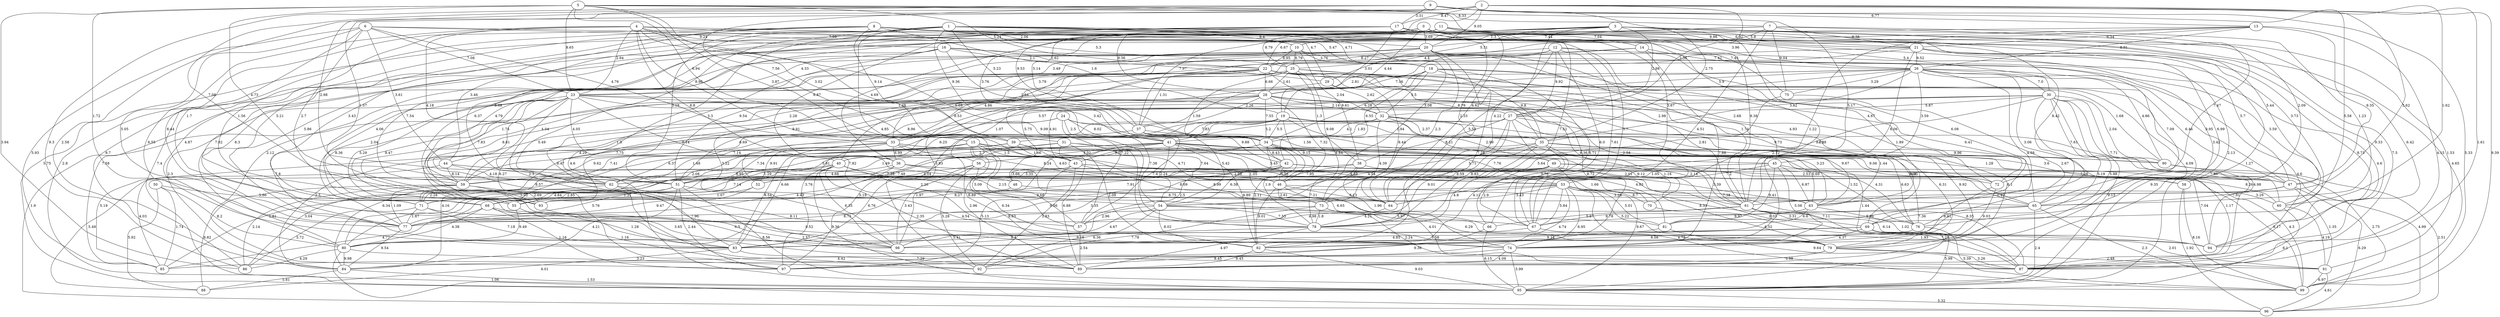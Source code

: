 graph G {
"0";
"1";
"2";
"3";
"4";
"5";
"6";
"7";
"8";
"9";
"10";
"11";
"12";
"13";
"14";
"15";
"16";
"17";
"18";
"19";
"20";
"21";
"22";
"23";
"24";
"25";
"26";
"27";
"28";
"29";
"30";
"31";
"32";
"33";
"34";
"35";
"36";
"37";
"38";
"39";
"40";
"41";
"42";
"43";
"44";
"45";
"46";
"47";
"48";
"49";
"50";
"51";
"52";
"53";
"54";
"55";
"56";
"57";
"58";
"59";
"60";
"61";
"62";
"63";
"64";
"65";
"66";
"67";
"68";
"69";
"70";
"71";
"72";
"73";
"74";
"75";
"76";
"77";
"78";
"79";
"80";
"81";
"82";
"83";
"84";
"85";
"86";
"87";
"88";
"89";
"90";
"91";
"92";
"93";
"94";
"95";
"96";
"97";
"98";
"99";
"26" -- "47" [label="9.95"];
"32" -- "54" [label="4.39"];
"22" -- "57" [label="7.22"];
"14" -- "74" [label="7.88"];
"61" -- "82" [label="6.52"];
"2" -- "84" [label="2.58"];
"29" -- "44" [label="2.28"];
"61" -- "76" [label="5.66"];
"9" -- "62" [label="7.08"];
"75" -- "78" [label="5.64"];
"54" -- "92" [label="6.36"];
"51" -- "74" [label="4.54"];
"52" -- "68" [label="1.07"];
"49" -- "78" [label="4.8"];
"42" -- "62" [label="5.35"];
"55" -- "80" [label="9.49"];
"17" -- "64" [label="2.33"];
"78" -- "98" [label="9.16"];
"2" -- "27" [label="2.36"];
"19" -- "39" [label="7.83"];
"84" -- "95" [label="1.53"];
"6" -- "23" [label="7.08"];
"28" -- "32" [label="2.14"];
"32" -- "35" [label="2.37"];
"61" -- "69" [label="3.31"];
"76" -- "99" [label="5.39"];
"9" -- "39" [label="7.56"];
"39" -- "85" [label="5.19"];
"1" -- "89" [label="2.13"];
"31" -- "51" [label="5.81"];
"78" -- "89" [label="4.97"];
"11" -- "41" [label="3.76"];
"74" -- "89" [label="4.09"];
"16" -- "60" [label="3.59"];
"3" -- "95" [label="1.27"];
"2" -- "99" [label="9.39"];
"31" -- "89" [label="6.88"];
"37" -- "54" [label="5.42"];
"20" -- "82" [label="7.28"];
"24" -- "59" [label="4.29"];
"46" -- "82" [label="9.01"];
"90" -- "99" [label="2.75"];
"15" -- "43" [label="1.5"];
"0" -- "36" [label="4.69"];
"68" -- "97" [label="1.16"];
"5" -- "43" [label="3.87"];
"61" -- "94" [label="6.14"];
"16" -- "29" [label="2.1"];
"23" -- "40" [label="4.05"];
"72" -- "74" [label="6.61"];
"4" -- "48" [label="8.8"];
"73" -- "92" [label="7.78"];
"41" -- "43" [label="9.0"];
"35" -- "61" [label="1.16"];
"8" -- "25" [label="5.3"];
"31" -- "70" [label="9.12"];
"40" -- "86" [label="3.04"];
"49" -- "52" [label="4.49"];
"67" -- "94" [label="1.93"];
"26" -- "30" [label="7.0"];
"21" -- "77" [label="2.04"];
"46" -- "63" [label="3.28"];
"3" -- "22" [label="6.67"];
"25" -- "37" [label="1.31"];
"32" -- "49" [label="2.99"];
"79" -- "91" [label="2.48"];
"3" -- "77" [label="5.86"];
"41" -- "54" [label="2.24"];
"74" -- "85" [label="4.42"];
"14" -- "26" [label="7.42"];
"18" -- "67" [label="8.71"];
"15" -- "57" [label="5.09"];
"20" -- "61" [label="1.74"];
"71" -- "83" [label="7.18"];
"1" -- "51" [label="3.18"];
"25" -- "46" [label="9.08"];
"26" -- "45" [label="3.59"];
"35" -- "90" [label="9.96"];
"22" -- "63" [label="4.28"];
"3" -- "37" [label="7.97"];
"12" -- "72" [label="4.67"];
"21" -- "26" [label="9.52"];
"73" -- "78" [label="1.8"];
"15" -- "84" [label="6.34"];
"0" -- "78" [label="7.52"];
"31" -- "46" [label="7.64"];
"40" -- "62" [label="8.95"];
"54" -- "82" [label="8.02"];
"17" -- "44" [label="3.46"];
"41" -- "63" [label="6.69"];
"42" -- "60" [label="8.26"];
"30" -- "64" [label="2.12"];
"31" -- "82" [label="2.09"];
"20" -- "85" [label="7.58"];
"0" -- "19" [label="4.44"];
"1" -- "18" [label="4.71"];
"41" -- "82" [label="8.89"];
"24" -- "54" [label="7.38"];
"46" -- "73" [label="2.61"];
"2" -- "51" [label="2.98"];
"26" -- "52" [label="8.96"];
"32" -- "79" [label="6.31"];
"53" -- "60" [label="3.29"];
"59" -- "89" [label="3.65"];
"10" -- "83" [label="5.29"];
"23" -- "55" [label="9.47"];
"36" -- "77" [label="4.43"];
"28" -- "34" [label="7.55"];
"49" -- "99" [label="6.17"];
"62" -- "83" [label="7.96"];
"1" -- "95" [label="4.6"];
"52" -- "77" [label="9.47"];
"17" -- "37" [label="9.53"];
"13" -- "87" [label="4.15"];
"37" -- "42" [label="9.88"];
"79" -- "87" [label="3.26"];
"26" -- "65" [label="3.06"];
"18" -- "34" [label="6.28"];
"16" -- "62" [label="3.3"];
"49" -- "95" [label="9.67"];
"65" -- "69" [label="7.36"];
"9" -- "17" [label="3.31"];
"40" -- "81" [label="9.68"];
"10" -- "22" [label="8.95"];
"51" -- "97" [label="2.44"];
"15" -- "53" [label="4.63"];
"19" -- "46" [label="9.15"];
"5" -- "15" [label="6.94"];
"70" -- "87" [label="7.28"];
"34" -- "68" [label="4.04"];
"8" -- "47" [label="5.44"];
"22" -- "35" [label="8.79"];
"20" -- "23" [label="3.49"];
"13" -- "80" [label="8.3"];
"5" -- "51" [label="4.73"];
"42" -- "46" [label="5.56"];
"1" -- "74" [label="8.73"];
"43" -- "47" [label="7.28"];
"64" -- "78" [label="4.21"];
"11" -- "28" [label="9.36"];
"26" -- "28" [label="5.9"];
"44" -- "70" [label="1.66"];
"0" -- "61" [label="9.38"];
"33" -- "65" [label="5.03"];
"60" -- "95" [label="6.1"];
"35" -- "87" [label="1.17"];
"59" -- "77" [label="1.09"];
"16" -- "22" [label="1.62"];
"28" -- "46" [label="7.32"];
"32" -- "41" [label="5.2"];
"22" -- "28" [label="6.66"];
"63" -- "67" [label="9.78"];
"1" -- "67" [label="5.7"];
"11" -- "63" [label="8.42"];
"5" -- "77" [label="1.72"];
"6" -- "85" [label="5.93"];
"40" -- "95" [label="9.36"];
"53" -- "67" [label="5.84"];
"30" -- "95" [label="9.13"];
"56" -- "98" [label="3.43"];
"11" -- "21" [label="6.92"];
"20" -- "72" [label="2.68"];
"0" -- "30" [label="5.4"];
"7" -- "75" [label="9.04"];
"33" -- "96" [label="4.99"];
"42" -- "93" [label="7.91"];
"15" -- "59" [label="8.47"];
"65" -- "99" [label="2.3"];
"71" -- "77" [label="1.67"];
"45" -- "81" [label="9.41"];
"19" -- "34" [label="5.5"];
"43" -- "97" [label="5.13"];
"22" -- "61" [label="2.81"];
"39" -- "66" [label="8.99"];
"28" -- "37" [label="2.26"];
"7" -- "21" [label="8.38"];
"31" -- "40" [label="2.7"];
"26" -- "90" [label="4.86"];
"38" -- "74" [label="1.96"];
"4" -- "78" [label="9.09"];
"34" -- "42" [label="8.43"];
"50" -- "80" [label="8.2"];
"35" -- "51" [label="1.49"];
"42" -- "58" [label="2.01"];
"12" -- "55" [label="1.74"];
"49" -- "62" [label="2.98"];
"58" -- "99" [label="8.16"];
"56" -- "79" [label="6.65"];
"43" -- "64" [label="8.09"];
"41" -- "80" [label="5.02"];
"33" -- "83" [label="8.54"];
"83" -- "89" [label="7.29"];
"1" -- "10" [label="9.4"];
"45" -- "74" [label="5.06"];
"91" -- "96" [label="4.61"];
"48" -- "65" [label="6.75"];
"25" -- "65" [label="6.41"];
"38" -- "77" [label="1.21"];
"36" -- "85" [label="1.81"];
"9" -- "13" [label="6.77"];
"18" -- "32" [label="5.5"];
"6" -- "71" [label="1.7"];
"36" -- "51" [label="4.68"];
"4" -- "83" [label="6.55"];
"13" -- "47" [label="9.35"];
"51" -- "99" [label="8.56"];
"11" -- "25" [label="8.79"];
"33" -- "84" [label="4.16"];
"69" -- "95" [label="5.99"];
"1" -- "37" [label="5.23"];
"47" -- "61" [label="1.42"];
"28" -- "59" [label="1.8"];
"2" -- "34" [label="5.14"];
"22" -- "33" [label="4.86"];
"5" -- "23" [label="8.65"];
"24" -- "84" [label="2.5"];
"30" -- "33" [label="5.57"];
"4" -- "60" [label="3.73"];
"38" -- "94" [label="7.04"];
"12" -- "37" [label="2.81"];
"8" -- "29" [label="4.7"];
"77" -- "84" [label="9.54"];
"42" -- "54" [label="6.38"];
"1" -- "98" [label="5.49"];
"30" -- "90" [label="2.04"];
"19" -- "83" [label="6.66"];
"12" -- "25" [label="4.4"];
"71" -- "86" [label="3.72"];
"69" -- "98" [label="9.14"];
"2" -- "61" [label="3.62"];
"14" -- "69" [label="1.89"];
"53" -- "54" [label="3.43"];
"23" -- "61" [label="8.36"];
"2" -- "87" [label="1.61"];
"17" -- "21" [label="9.98"];
"61" -- "77" [label="4.98"];
"26" -- "81" [label="4.58"];
"24" -- "65" [label="9.06"];
"23" -- "27" [label="1.48"];
"49" -- "79" [label="8.33"];
"41" -- "58" [label="3.6"];
"13" -- "33" [label="3.79"];
"13" -- "21" [label="6.34"];
"19" -- "62" [label="7.14"];
"56" -- "74" [label="6.34"];
"44" -- "85" [label="4.03"];
"68" -- "83" [label="1.28"];
"23" -- "92" [label="8.57"];
"53" -- "63" [label="7.38"];
"62" -- "74" [label="8.11"];
"1" -- "41" [label="9.36"];
"81" -- "87" [label="9.64"];
"82" -- "95" [label="9.03"];
"34" -- "78" [label="1.9"];
"32" -- "34" [label="4.1"];
"27" -- "90" [label="7.61"];
"29" -- "64" [label="8.44"];
"16" -- "59" [label="7.54"];
"39" -- "43" [label="1.66"];
"22" -- "97" [label="6.27"];
"37" -- "55" [label="7.41"];
"47" -- "91" [label="1.35"];
"69" -- "74" [label="4.37"];
"66" -- "92" [label="9.36"];
"19" -- "71" [label="9.62"];
"47" -- "65" [label="7.91"];
"80" -- "84" [label="9.98"];
"26" -- "48" [label="5.75"];
"12" -- "67" [label="7.61"];
"59" -- "93" [label="2.69"];
"25" -- "93" [label="9.14"];
"21" -- "47" [label="5.7"];
"36" -- "73" [label="2.15"];
"15" -- "89" [label="2.96"];
"33" -- "36" [label="6.99"];
"81" -- "98" [label="4.85"];
"30" -- "60" [label="7.71"];
"4" -- "55" [label="1.56"];
"36" -- "87" [label="8.35"];
"3" -- "69" [label="6.08"];
"54" -- "67" [label="5.97"];
"47" -- "96" [label="6.29"];
"10" -- "18" [label="3.76"];
"39" -- "62" [label="1.48"];
"19" -- "76" [label="6.93"];
"28" -- "97" [label="3.76"];
"8" -- "68" [label="5.21"];
"35" -- "76" [label="6.63"];
"71" -- "91" [label="2.57"];
"25" -- "38" [label="1.3"];
"4" -- "16" [label="9.24"];
"35" -- "82" [label="4.12"];
"0" -- "80" [label="4.87"];
"68" -- "85" [label="4.77"];
"15" -- "76" [label="1.52"];
"41" -- "45" [label="4.84"];
"48" -- "80" [label="8.75"];
"27" -- "78" [label="8.59"];
"40" -- "54" [label="2.26"];
"41" -- "55" [label="7.48"];
"37" -- "57" [label="7.4"];
"53" -- "70" [label="8.7"];
"41" -- "64" [label="1.05"];
"40" -- "98" [label="6.35"];
"12" -- "27" [label="9.92"];
"8" -- "75" [label="7.45"];
"13" -- "26" [label="8.91"];
"22" -- "79" [label="4.09"];
"11" -- "97" [label="2.12"];
"10" -- "65" [label="7.09"];
"60" -- "91" [label="4.19"];
"4" -- "31" [label="3.02"];
"73" -- "79" [label="6.29"];
"34" -- "53" [label="7.76"];
"1" -- "71" [label="3.43"];
"51" -- "77" [label="5.76"];
"41" -- "56" [label="4.02"];
"50" -- "85" [label="1.74"];
"28" -- "89" [label="8.1"];
"18" -- "42" [label="6.55"];
"42" -- "63" [label="3.39"];
"5" -- "73" [label="6.62"];
"74" -- "95" [label="5.99"];
"53" -- "79" [label="5.22"];
"67" -- "83" [label="5.41"];
"44" -- "87" [label="7.11"];
"14" -- "40" [label="5.69"];
"20" -- "59" [label="4.79"];
"34" -- "82" [label="2.11"];
"35" -- "64" [label="8.83"];
"84" -- "88" [label="5.61"];
"56" -- "59" [label="7.39"];
"5" -- "7" [label="8.33"];
"27" -- "38" [label="8.21"];
"6" -- "20" [label="7.59"];
"34" -- "76" [label="4.31"];
"8" -- "39" [label="9.14"];
"38" -- "78" [label="7.21"];
"3" -- "94" [label="6.42"];
"54" -- "78" [label="7.53"];
"8" -- "19" [label="1.6"];
"30" -- "74" [label="5.98"];
"49" -- "88" [label="5.49"];
"11" -- "14" [label="7.04"];
"45" -- "53" [label="7.2"];
"56" -- "83" [label="6.76"];
"90" -- "96" [label="2.51"];
"3" -- "10" [label="1.3"];
"9" -- "99" [label="5.33"];
"57" -- "89" [label="2.54"];
"8" -- "95" [label="7.4"];
"80" -- "86" [label="4.29"];
"26" -- "62" [label="9.91"];
"24" -- "34" [label="8.02"];
"9" -- "69" [label="5.58"];
"27" -- "63" [label="1.44"];
"28" -- "56" [label="1.07"];
"8" -- "46" [label="3.08"];
"20" -- "22" [label="8.27"];
"6" -- "33" [label="4.76"];
"26" -- "75" [label="3.29"];
"18" -- "28" [label="7.16"];
"53" -- "81" [label="5.01"];
"65" -- "95" [label="2.4"];
"27" -- "97" [label="5.19"];
"6" -- "93" [label="2.7"];
"30" -- "87" [label="4.98"];
"79" -- "97" [label="8.45"];
"69" -- "91" [label="2.01"];
"24" -- "41" [label="2.5"];
"1" -- "57" [label="4.85"];
"10" -- "68" [label="4.06"];
"4" -- "18" [label="5.47"];
"26" -- "35" [label="3.82"];
"33" -- "51" [label="7.34"];
"32" -- "40" [label="6.25"];
"5" -- "61" [label="5.17"];
"27" -- "64" [label="5.71"];
"41" -- "53" [label="5.45"];
"50" -- "88" [label="5.92"];
"5" -- "78" [label="9.53"];
"38" -- "52" [label="7.95"];
"30" -- "94" [label="7.86"];
"7" -- "72" [label="7.47"];
"68" -- "74" [label="9.52"];
"8" -- "77" [label="6.44"];
"11" -- "99" [label="4.65"];
"68" -- "80" [label="4.38"];
"25" -- "45" [label="2.98"];
"19" -- "35" [label="1.94"];
"35" -- "93" [label="4.54"];
"12" -- "73" [label="5.53"];
"62" -- "71" [label="2.28"];
"33" -- "52" [label="9.91"];
"23" -- "57" [label="7.82"];
"73" -- "77" [label="8.63"];
"54" -- "57" [label="2.96"];
"37" -- "95" [label="1.44"];
"13" -- "67" [label="1.22"];
"11" -- "95" [label="5.75"];
"9" -- "35" [label="2.75"];
"33" -- "46" [label="8.24"];
"16" -- "34" [label="2.64"];
"73" -- "87" [label="2.24"];
"54" -- "83" [label="4.67"];
"49" -- "67" [label="2.9"];
"3" -- "91" [label="1.53"];
"53" -- "77" [label="9.56"];
"43" -- "48" [label="3.66"];
"39" -- "46" [label="4.71"];
"22" -- "98" [label="3.22"];
"65" -- "67" [label="9.97"];
"44" -- "59" [label="8.14"];
"0" -- "20" [label="3.69"];
"7" -- "65" [label="1.23"];
"42" -- "71" [label="7.14"];
"23" -- "98" [label="2.3"];
"21" -- "94" [label="8.73"];
"7" -- "95" [label="2.8"];
"15" -- "47" [label="1.28"];
"34" -- "80" [label="2.85"];
"22" -- "55" [label="8.61"];
"59" -- "88" [label="8.82"];
"61" -- "66" [label="5.87"];
"6" -- "44" [label="3.61"];
"51" -- "84" [label="4.21"];
"17" -- "36" [label="8.87"];
"35" -- "57" [label="9.01"];
"18" -- "35" [label="9.8"];
"3" -- "64" [label="4.22"];
"76" -- "82" [label="6.08"];
"45" -- "51" [label="1.05"];
"30" -- "82" [label="5.19"];
"2" -- "17" [label="8.47"];
"69" -- "80" [label="9.4"];
"21" -- "65" [label="6.99"];
"4" -- "15" [label="8.96"];
"43" -- "92" [label="3.83"];
"0" -- "93" [label="6.37"];
"22" -- "32" [label="2.04"];
"30" -- "32" [label="5.87"];
"4" -- "51" [label="4.18"];
"1" -- "87" [label="7.5"];
"40" -- "51" [label="1.29"];
"55" -- "89" [label="1.16"];
"40" -- "89" [label="2.35"];
"8" -- "98" [label="7.82"];
"56" -- "92" [label="5.28"];
"42" -- "83" [label="3.35"];
"53" -- "99" [label="4.75"];
"22" -- "72" [label="4.93"];
"34" -- "98" [label="2.5"];
"0" -- "62" [label="8.68"];
"3" -- "27" [label="2.98"];
"59" -- "86" [label="2.14"];
"23" -- "68" [label="8.36"];
"25" -- "42" [label="1.59"];
"2" -- "60" [label="1.62"];
"9" -- "86" [label="9.3"];
"24" -- "90" [label="9.73"];
"16" -- "23" [label="4.33"];
"23" -- "34" [label="3.42"];
"30" -- "43" [label="4.91"];
"27" -- "66" [label="5.76"];
"75" -- "76" [label="2.67"];
"49" -- "72" [label="2.14"];
"41" -- "59" [label="6.37"];
"18" -- "47" [label="6.46"];
"10" -- "25" [label="8.79"];
"20" -- "73" [label="2.3"];
"44" -- "62" [label="4.18"];
"5" -- "86" [label="3.94"];
"45" -- "63" [label="6.87"];
"19" -- "63" [label="3.23"];
"0" -- "53" [label="3.67"];
"21" -- "61" [label="8.06"];
"80" -- "92" [label="3.23"];
"23" -- "59" [label="7.83"];
"95" -- "96" [label="5.32"];
"15" -- "81" [label="4.83"];
"7" -- "20" [label="5.8"];
"36" -- "47" [label="2.53"];
"10" -- "38" [label="9.61"];
"8" -- "10" [label="2.06"];
"63" -- "81" [label="6.6"];
"6" -- "77" [label="5.05"];
"30" -- "71" [label="7.75"];
"7" -- "67" [label="4.51"];
"66" -- "95" [label="6.15"];
"58" -- "96" [label="1.92"];
"21" -- "92" [label="5.93"];
"22" -- "90" [label="1.68"];
"2" -- "20" [label="9.05"];
"33" -- "82" [label="8.89"];
"83" -- "88" [label="6.01"];
"91" -- "99" [label="6.97"];
"12" -- "66" [label="6.0"];
"82" -- "89" [label="8.45"];
"45" -- "99" [label="4.3"];
"28" -- "61" [label="2.58"];
"29" -- "32" [label="2.62"];
"15" -- "68" [label="2.08"];
"17" -- "26" [label="3.96"];
"63" -- "94" [label="1.02"];
"53" -- "84" [label="4.74"];
"28" -- "74" [label="8.72"];
"37" -- "49" [label="1.56"];
"6" -- "94" [label="9.33"];
"17" -- "86" [label="9.7"];
"28" -- "96" [label="1.9"];
"14" -- "55" [label="4.04"];
"46" -- "87" [label="4.01"];
"23" -- "83" [label="7.8"];
"41" -- "98" [label="1.97"];
"4" -- "23" [label="2.94"];
"80" -- "96" [label="1.06"];
"93" -- "98" [label="6.5"];
"32" -- "63" [label="9.67"];
"7" -- "10" [label="7.44"];
"5" -- "22" [label="5.24"];
"3" -- "58" [label="2.09"];
"12" -- "87" [label="4.6"];
"27" -- "41" [label="1.83"];
"72" -- "79" [label="9.03"];
"2" -- "93" [label="1.57"];
"17" -- "19" [label="3.01"];
"79" -- "89" [label="5.98"];
"26" -- "87" [label="4.6"];
"27" -- "79" [label="9.92"];
"50" -- "93" [label="5.66"];
"78" -- "79" [label="5.58"];
"53" -- "71" [label="8.27"];
"25" -- "28" [label="1.61"];
"22" -- "84" [label="2.3"];
"20" -- "76" [label="3.42"];
"53" -- "97" [label="6.95"];
"43" -- "87" [label="8.33"];
"46" -- "64" [label="8.13"];
"20" -- "51" [label="9.54"];
"3" -- "29" [label="5.31"];
"18" -- "95" [label="9.35"];
"51" -- "55" [label="4.84"];
"28" -- "51" [label="6.69"];
}
